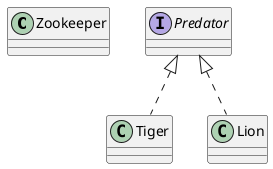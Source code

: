 @startuml
'https://plantuml.com/class-diagram

class Zookeeper

interface Predator
class Tiger implements Predator
class Lion implements Predator


@enduml